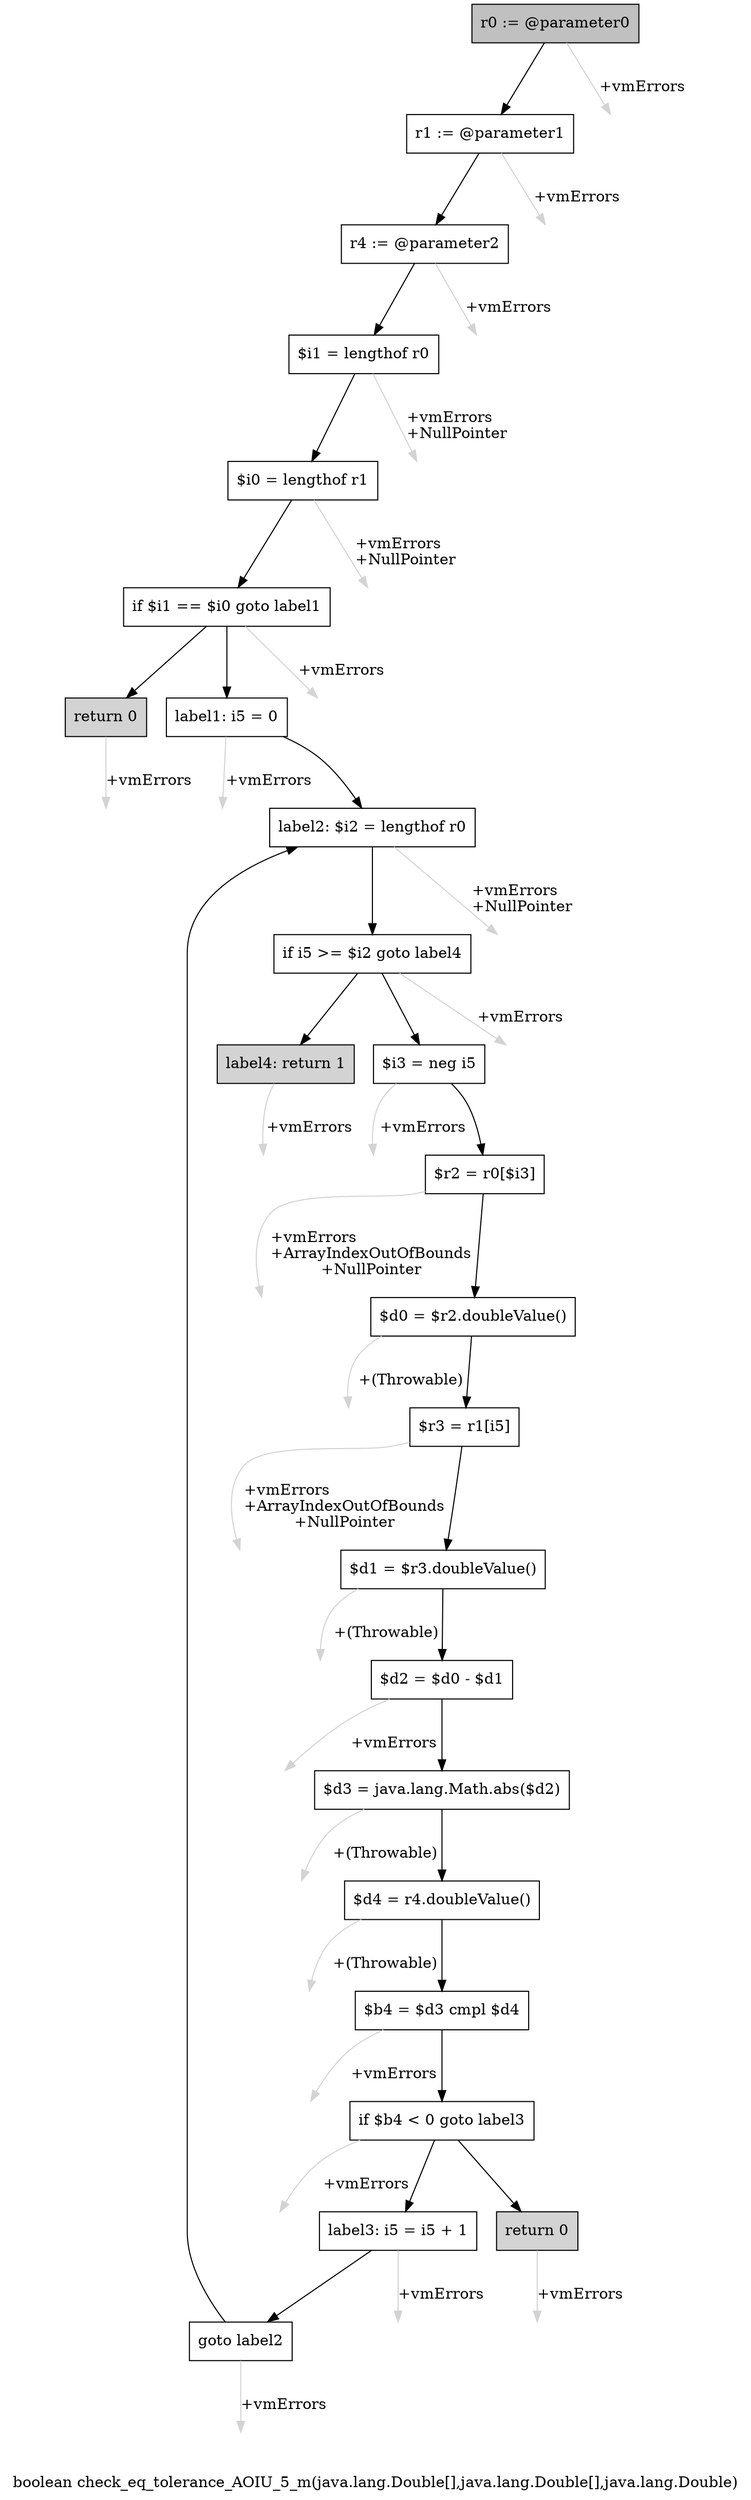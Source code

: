 digraph "boolean check_eq_tolerance_AOIU_5_m(java.lang.Double[],java.lang.Double[],java.lang.Double)" {
    label="boolean check_eq_tolerance_AOIU_5_m(java.lang.Double[],java.lang.Double[],java.lang.Double)";
    node [shape=box];
    "0" [style=filled,fillcolor=gray,label="r0 := @parameter0",];
    "1" [label="r1 := @parameter1",];
    "0"->"1" [color=black,];
    "24" [style=invis,label="Esc",];
    "0"->"24" [color=lightgray,label="\l+vmErrors",];
    "2" [label="r4 := @parameter2",];
    "1"->"2" [color=black,];
    "25" [style=invis,label="Esc",];
    "1"->"25" [color=lightgray,label="\l+vmErrors",];
    "3" [label="$i1 = lengthof r0",];
    "2"->"3" [color=black,];
    "26" [style=invis,label="Esc",];
    "2"->"26" [color=lightgray,label="\l+vmErrors",];
    "4" [label="$i0 = lengthof r1",];
    "3"->"4" [color=black,];
    "27" [style=invis,label="Esc",];
    "3"->"27" [color=lightgray,label="\l+vmErrors\l+NullPointer",];
    "5" [label="if $i1 == $i0 goto label1",];
    "4"->"5" [color=black,];
    "28" [style=invis,label="Esc",];
    "4"->"28" [color=lightgray,label="\l+vmErrors\l+NullPointer",];
    "6" [style=filled,fillcolor=lightgray,label="return 0",];
    "5"->"6" [color=black,];
    "7" [label="label1: i5 = 0",];
    "5"->"7" [color=black,];
    "29" [style=invis,label="Esc",];
    "5"->"29" [color=lightgray,label="\l+vmErrors",];
    "30" [style=invis,label="Esc",];
    "6"->"30" [color=lightgray,label="\l+vmErrors",];
    "8" [label="label2: $i2 = lengthof r0",];
    "7"->"8" [color=black,];
    "31" [style=invis,label="Esc",];
    "7"->"31" [color=lightgray,label="\l+vmErrors",];
    "9" [label="if i5 >= $i2 goto label4",];
    "8"->"9" [color=black,];
    "32" [style=invis,label="Esc",];
    "8"->"32" [color=lightgray,label="\l+vmErrors\l+NullPointer",];
    "10" [label="$i3 = neg i5",];
    "9"->"10" [color=black,];
    "23" [style=filled,fillcolor=lightgray,label="label4: return 1",];
    "9"->"23" [color=black,];
    "33" [style=invis,label="Esc",];
    "9"->"33" [color=lightgray,label="\l+vmErrors",];
    "11" [label="$r2 = r0[$i3]",];
    "10"->"11" [color=black,];
    "34" [style=invis,label="Esc",];
    "10"->"34" [color=lightgray,label="\l+vmErrors",];
    "12" [label="$d0 = $r2.doubleValue()",];
    "11"->"12" [color=black,];
    "35" [style=invis,label="Esc",];
    "11"->"35" [color=lightgray,label="\l+vmErrors\l+ArrayIndexOutOfBounds\l+NullPointer",];
    "13" [label="$r3 = r1[i5]",];
    "12"->"13" [color=black,];
    "36" [style=invis,label="Esc",];
    "12"->"36" [color=lightgray,label="\l+(Throwable)",];
    "14" [label="$d1 = $r3.doubleValue()",];
    "13"->"14" [color=black,];
    "37" [style=invis,label="Esc",];
    "13"->"37" [color=lightgray,label="\l+vmErrors\l+ArrayIndexOutOfBounds\l+NullPointer",];
    "15" [label="$d2 = $d0 - $d1",];
    "14"->"15" [color=black,];
    "38" [style=invis,label="Esc",];
    "14"->"38" [color=lightgray,label="\l+(Throwable)",];
    "16" [label="$d3 = java.lang.Math.abs($d2)",];
    "15"->"16" [color=black,];
    "39" [style=invis,label="Esc",];
    "15"->"39" [color=lightgray,label="\l+vmErrors",];
    "17" [label="$d4 = r4.doubleValue()",];
    "16"->"17" [color=black,];
    "40" [style=invis,label="Esc",];
    "16"->"40" [color=lightgray,label="\l+(Throwable)",];
    "18" [label="$b4 = $d3 cmpl $d4",];
    "17"->"18" [color=black,];
    "41" [style=invis,label="Esc",];
    "17"->"41" [color=lightgray,label="\l+(Throwable)",];
    "19" [label="if $b4 < 0 goto label3",];
    "18"->"19" [color=black,];
    "42" [style=invis,label="Esc",];
    "18"->"42" [color=lightgray,label="\l+vmErrors",];
    "20" [style=filled,fillcolor=lightgray,label="return 0",];
    "19"->"20" [color=black,];
    "21" [label="label3: i5 = i5 + 1",];
    "19"->"21" [color=black,];
    "43" [style=invis,label="Esc",];
    "19"->"43" [color=lightgray,label="\l+vmErrors",];
    "44" [style=invis,label="Esc",];
    "20"->"44" [color=lightgray,label="\l+vmErrors",];
    "22" [label="goto label2",];
    "21"->"22" [color=black,];
    "45" [style=invis,label="Esc",];
    "21"->"45" [color=lightgray,label="\l+vmErrors",];
    "22"->"8" [color=black,];
    "46" [style=invis,label="Esc",];
    "22"->"46" [color=lightgray,label="\l+vmErrors",];
    "47" [style=invis,label="Esc",];
    "23"->"47" [color=lightgray,label="\l+vmErrors",];
}
